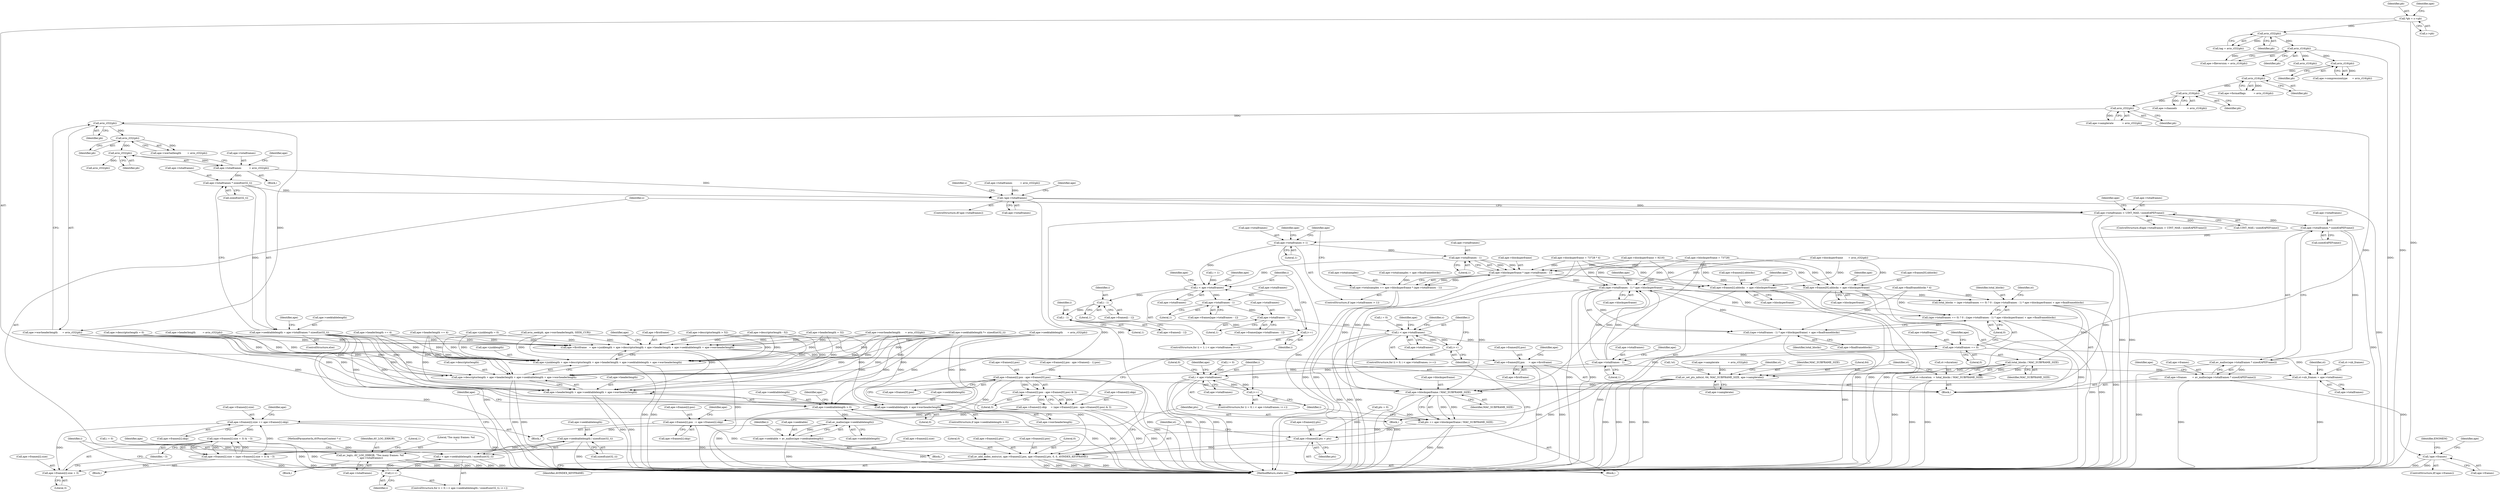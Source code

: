 digraph "0_FFmpeg_8312e3fc9041027a33c8bc667bb99740fdf41dd5@API" {
"1000415" [label="(Call,ape->totalframes * sizeof(int32_t))"];
"1000358" [label="(Call,ape->totalframes          = avio_rl32(pb))"];
"1000362" [label="(Call,avio_rl32(pb))"];
"1000356" [label="(Call,avio_rl32(pb))"];
"1000350" [label="(Call,avio_rl32(pb))"];
"1000344" [label="(Call,avio_rl32(pb))"];
"1000338" [label="(Call,avio_rl16(pb))"];
"1000332" [label="(Call,avio_rl16(pb))"];
"1000326" [label="(Call,avio_rl16(pb))"];
"1000153" [label="(Call,avio_rl16(pb))"];
"1000136" [label="(Call,avio_rl32(pb))"];
"1000113" [label="(Call,*pb = s->pb)"];
"1000411" [label="(Call,ape->seektablelength = ape->totalframes * sizeof(int32_t))"];
"1000558" [label="(Call,ape->firstframe   = ape->junklength + ape->descriptorlength + ape->headerlength + ape->seektablelength + ape->wavheaderlength)"];
"1000649" [label="(Call,ape->frames[0].pos     = ape->firstframe)"];
"1000752" [label="(Call,ape->frames[i].pos - ape->frames[0].pos)"];
"1000751" [label="(Call,(ape->frames[i].pos - ape->frames[0].pos) & 3)"];
"1000743" [label="(Call,ape->frames[i].skip     = (ape->frames[i].pos - ape->frames[0].pos) & 3)"];
"1000821" [label="(Call,ape->frames[i].pos  -= ape->frames[i].skip)"];
"1001093" [label="(Call,av_add_index_entry(st, ape->frames[i].pos, ape->frames[i].pts, 0, 0, AVINDEX_KEYFRAME))"];
"1000836" [label="(Call,ape->frames[i].size += ape->frames[i].skip)"];
"1000859" [label="(Call,(ape->frames[i].size + 3) & ~3)"];
"1000851" [label="(Call,ape->frames[i].size = (ape->frames[i].size + 3) & ~3)"];
"1000860" [label="(Call,ape->frames[i].size + 3)"];
"1000562" [label="(Call,ape->junklength + ape->descriptorlength + ape->headerlength + ape->seektablelength + ape->wavheaderlength)"];
"1000566" [label="(Call,ape->descriptorlength + ape->headerlength + ape->seektablelength + ape->wavheaderlength)"];
"1000570" [label="(Call,ape->headerlength + ape->seektablelength + ape->wavheaderlength)"];
"1000574" [label="(Call,ape->seektablelength + ape->wavheaderlength)"];
"1000613" [label="(Call,ape->seektablelength > 0)"];
"1000623" [label="(Call,av_malloc(ape->seektablelength))"];
"1000619" [label="(Call,ape->seektable = av_malloc(ape->seektablelength))"];
"1000633" [label="(Call,ape->seektablelength / sizeof(uint32_t))"];
"1000631" [label="(Call,i < ape->seektablelength / sizeof(uint32_t))"];
"1000639" [label="(Call,i++)"];
"1000507" [label="(Call,!ape->totalframes)"];
"1000520" [label="(Call,ape->totalframes > UINT_MAX / sizeof(APEFrame))"];
"1000529" [label="(Call,av_log(s, AV_LOG_ERROR, \"Too many frames: %d\n\", ape->totalframes))"];
"1000544" [label="(Call,ape->totalframes * sizeof(APEFrame))"];
"1000543" [label="(Call,av_malloc(ape->totalframes * sizeof(APEFrame)))"];
"1000539" [label="(Call,ape->frames       = av_malloc(ape->totalframes * sizeof(APEFrame)))"];
"1000551" [label="(Call,!ape->frames)"];
"1000594" [label="(Call,ape->totalframes > 1)"];
"1000607" [label="(Call,ape->totalframes - 1)"];
"1000603" [label="(Call,ape->blocksperframe * (ape->totalframes - 1))"];
"1000599" [label="(Call,ape->totalsamples += ape->blocksperframe * (ape->totalframes - 1))"];
"1000660" [label="(Call,ape->frames[0].nblocks = ape->blocksperframe)"];
"1000705" [label="(Call,ape->frames[i].nblocks  = ape->blocksperframe)"];
"1000924" [label="(Call,(ape->totalframes - 1) * ape->blocksperframe)"];
"1000914" [label="(Call,total_blocks = (ape->totalframes == 0) ? 0 : ((ape->totalframes - 1) * ape->blocksperframe) + ape->finalframeblocks)"];
"1001011" [label="(Call,total_blocks / MAC_SUBFRAME_SIZE)"];
"1001007" [label="(Call,st->duration  = total_blocks / MAC_SUBFRAME_SIZE)"];
"1001014" [label="(Call,av_set_pts_info(st, 64, MAC_SUBFRAME_SIZE, ape->samplerate))"];
"1001114" [label="(Call,ape->blocksperframe / MAC_SUBFRAME_SIZE)"];
"1001112" [label="(Call,pts += ape->blocksperframe / MAC_SUBFRAME_SIZE)"];
"1001084" [label="(Call,ape->frames[i].pts = pts)"];
"1000916" [label="(Call,(ape->totalframes == 0) ? 0 : ((ape->totalframes - 1) * ape->blocksperframe) + ape->finalframeblocks)"];
"1000923" [label="(Call,((ape->totalframes - 1) * ape->blocksperframe) + ape->finalframeblocks)"];
"1000684" [label="(Call,i < ape->totalframes)"];
"1000722" [label="(Call,i - 1)"];
"1000739" [label="(Call,i - 1)"];
"1000689" [label="(Call,i++)"];
"1000774" [label="(Call,ape->totalframes - 1)"];
"1000791" [label="(Call,ape->totalframes - 1)"];
"1000804" [label="(Call,i < ape->totalframes)"];
"1000809" [label="(Call,i++)"];
"1000917" [label="(Call,ape->totalframes == 0)"];
"1000925" [label="(Call,ape->totalframes - 1)"];
"1000995" [label="(Call,st->nb_frames = ape->totalframes)"];
"1001076" [label="(Call,i < ape->totalframes)"];
"1001081" [label="(Call,i++)"];
"1000326" [label="(Call,avio_rl16(pb))"];
"1000311" [label="(Block,)"];
"1000930" [label="(Call,ape->blocksperframe)"];
"1000362" [label="(Call,avio_rl32(pb))"];
"1000741" [label="(Literal,1)"];
"1000522" [label="(Identifier,ape)"];
"1000681" [label="(Call,i = 1)"];
"1000137" [label="(Identifier,pb)"];
"1000212" [label="(Call,ape->seektablelength      = avio_rl32(pb))"];
"1000618" [label="(Block,)"];
"1000530" [label="(Identifier,s)"];
"1001112" [label="(Call,pts += ape->blocksperframe / MAC_SUBFRAME_SIZE)"];
"1000381" [label="(Call,ape->headerlength += 4)"];
"1000661" [label="(Call,ape->frames[0].nblocks)"];
"1000696" [label="(Identifier,ape)"];
"1001120" [label="(Literal,0)"];
"1001094" [label="(Identifier,st)"];
"1001072" [label="(ControlStructure,for (i = 0; i < ape->totalframes; i++))"];
"1001073" [label="(Call,i = 0)"];
"1000855" [label="(Identifier,ape)"];
"1000861" [label="(Call,ape->frames[i].size)"];
"1000346" [label="(Call,ape->wavheaderlength      = avio_rl32(pb))"];
"1000548" [label="(Call,sizeof(APEFrame))"];
"1000909" [label="(Call,!st)"];
"1001069" [label="(Call,pts = 0)"];
"1000404" [label="(Call,ape->seektablelength *= sizeof(int32_t))"];
"1000664" [label="(Identifier,ape)"];
"1000726" [label="(Call,ape->frames[i].pos - ape->frames[i - 1].pos)"];
"1000410" [label="(ControlStructure,else)"];
"1000608" [label="(Call,ape->totalframes)"];
"1000724" [label="(Literal,1)"];
"1000344" [label="(Call,avio_rl32(pb))"];
"1000690" [label="(Identifier,i)"];
"1000541" [label="(Identifier,ape)"];
"1000304" [label="(Call,ape->samplerate           = avio_rl32(pb))"];
"1000753" [label="(Call,ape->frames[i].pos)"];
"1001085" [label="(Call,ape->frames[i].pts)"];
"1001078" [label="(Call,ape->totalframes)"];
"1000780" [label="(Call,ape->finalframeblocks * 4)"];
"1000822" [label="(Call,ape->frames[i].pos)"];
"1000578" [label="(Call,ape->wavheaderlength)"];
"1000634" [label="(Call,ape->seektablelength)"];
"1000154" [label="(Identifier,pb)"];
"1000115" [label="(Call,s->pb)"];
"1000533" [label="(Call,ape->totalframes)"];
"1000571" [label="(Call,ape->headerlength)"];
"1000801" [label="(Call,i = 0)"];
"1000114" [label="(Identifier,pb)"];
"1000639" [label="(Call,i++)"];
"1001012" [label="(Identifier,total_blocks)"];
"1000821" [label="(Call,ape->frames[i].pos  -= ape->frames[i].skip)"];
"1001102" [label="(Call,ape->frames[i].pts)"];
"1000356" [label="(Call,avio_rl32(pb))"];
"1000800" [label="(ControlStructure,for (i = 0; i < ape->totalframes; i++))"];
"1000328" [label="(Call,ape->formatflags          = avio_rl16(pb))"];
"1000675" [label="(Identifier,ape)"];
"1000352" [label="(Call,ape->wavtaillength        = avio_rl32(pb))"];
"1001095" [label="(Call,ape->frames[i].pos)"];
"1000456" [label="(Call,ape->blocksperframe = 73728 * 4)"];
"1000924" [label="(Call,(ape->totalframes - 1) * ape->blocksperframe)"];
"1000811" [label="(Block,)"];
"1001024" [label="(Identifier,st)"];
"1001014" [label="(Call,av_set_pts_info(st, 64, MAC_SUBFRAME_SIZE, ape->samplerate))"];
"1000685" [label="(Identifier,i)"];
"1001013" [label="(Identifier,MAC_SUBFRAME_SIZE)"];
"1000772" [label="(Identifier,ape)"];
"1000922" [label="(Literal,0)"];
"1000791" [label="(Call,ape->totalframes - 1)"];
"1000637" [label="(Call,sizeof(uint32_t))"];
"1000923" [label="(Call,((ape->totalframes - 1) * ape->blocksperframe) + ape->finalframeblocks)"];
"1000649" [label="(Call,ape->frames[0].pos     = ape->firstframe)"];
"1000617" [label="(Literal,0)"];
"1000595" [label="(Call,ape->totalframes)"];
"1000929" [label="(Literal,1)"];
"1000593" [label="(ControlStructure,if (ape->totalframes > 1))"];
"1000334" [label="(Call,ape->channels             = avio_rl16(pb))"];
"1001081" [label="(Call,i++)"];
"1000603" [label="(Call,ape->blocksperframe * (ape->totalframes - 1))"];
"1000256" [label="(Call,ape->descriptorlength - 52)"];
"1000513" [label="(Identifier,s)"];
"1000206" [label="(Call,ape->headerlength         = avio_rl32(pb))"];
"1000752" [label="(Call,ape->frames[i].pos - ape->frames[0].pos)"];
"1000760" [label="(Call,ape->frames[0].pos)"];
"1000653" [label="(Identifier,ape)"];
"1000837" [label="(Call,ape->frames[i].size)"];
"1000109" [label="(MethodParameterIn,AVFormatContext * s)"];
"1001118" [label="(Identifier,MAC_SUBFRAME_SIZE)"];
"1001113" [label="(Identifier,pts)"];
"1000340" [label="(Call,ape->samplerate           = avio_rl32(pb))"];
"1000120" [label="(Identifier,ape)"];
"1000520" [label="(Call,ape->totalframes > UINT_MAX / sizeof(APEFrame))"];
"1000740" [label="(Identifier,i)"];
"1000787" [label="(Call,ape->frames[ape->totalframes - 1])"];
"1000650" [label="(Call,ape->frames[0].pos)"];
"1000136" [label="(Call,avio_rl32(pb))"];
"1000816" [label="(Identifier,ape)"];
"1001011" [label="(Call,total_blocks / MAC_SUBFRAME_SIZE)"];
"1000575" [label="(Call,ape->seektablelength)"];
"1001008" [label="(Call,st->duration)"];
"1000631" [label="(Call,i < ape->seektablelength / sizeof(uint32_t))"];
"1000918" [label="(Call,ape->totalframes)"];
"1000488" [label="(Call,ape->blocksperframe = 9216)"];
"1001092" [label="(Identifier,pts)"];
"1000557" [label="(Identifier,ENOMEM)"];
"1000917" [label="(Call,ape->totalframes == 0)"];
"1000544" [label="(Call,ape->totalframes * sizeof(APEFrame))"];
"1001076" [label="(Call,i < ape->totalframes)"];
"1000805" [label="(Identifier,i)"];
"1000836" [label="(Call,ape->frames[i].size += ape->frames[i].skip)"];
"1000925" [label="(Call,ape->totalframes - 1)"];
"1000852" [label="(Call,ape->frames[i].size)"];
"1000149" [label="(Call,ape->fileversion = avio_rl16(pb))"];
"1000869" [label="(Identifier,~3)"];
"1000619" [label="(Call,ape->seektable = av_malloc(ape->seektablelength))"];
"1001018" [label="(Call,ape->samplerate)"];
"1000933" [label="(Call,ape->finalframeblocks)"];
"1000614" [label="(Call,ape->seektablelength)"];
"1000778" [label="(Literal,1)"];
"1000644" [label="(Identifier,ape)"];
"1000558" [label="(Call,ape->firstframe   = ape->junklength + ape->descriptorlength + ape->headerlength + ape->seektablelength + ape->wavheaderlength)"];
"1000607" [label="(Call,ape->totalframes - 1)"];
"1000624" [label="(Call,ape->seektablelength)"];
"1000351" [label="(Identifier,pb)"];
"1000521" [label="(Call,ape->totalframes)"];
"1000926" [label="(Call,ape->totalframes)"];
"1000914" [label="(Call,total_blocks = (ape->totalframes == 0) ? 0 : ((ape->totalframes - 1) * ape->blocksperframe) + ape->finalframeblocks)"];
"1000482" [label="(Call,ape->blocksperframe = 73728)"];
"1000859" [label="(Call,(ape->frames[i].size + 3) & ~3)"];
"1000586" [label="(Call,ape->totalsamples = ape->finalframeblocks)"];
"1000345" [label="(Identifier,pb)"];
"1001114" [label="(Call,ape->blocksperframe / MAC_SUBFRAME_SIZE)"];
"1001007" [label="(Call,st->duration  = total_blocks / MAC_SUBFRAME_SIZE)"];
"1000804" [label="(Call,i < ape->totalframes)"];
"1000767" [label="(Literal,3)"];
"1000540" [label="(Call,ape->frames)"];
"1000810" [label="(Identifier,i)"];
"1000531" [label="(Identifier,AV_LOG_ERROR)"];
"1000629" [label="(Identifier,i)"];
"1000249" [label="(Call,ape->descriptorlength > 52)"];
"1000545" [label="(Call,ape->totalframes)"];
"1000600" [label="(Call,ape->totalsamples)"];
"1000840" [label="(Identifier,ape)"];
"1000553" [label="(Identifier,ape)"];
"1000604" [label="(Call,ape->blocksperframe)"];
"1000111" [label="(Block,)"];
"1000934" [label="(Identifier,ape)"];
"1001115" [label="(Call,ape->blocksperframe)"];
"1001004" [label="(Identifier,st)"];
"1000529" [label="(Call,av_log(s, AV_LOG_ERROR, \"Too many frames: %d\n\", ape->totalframes))"];
"1000574" [label="(Call,ape->seektablelength + ape->wavheaderlength)"];
"1000359" [label="(Call,ape->totalframes)"];
"1001083" [label="(Block,)"];
"1000538" [label="(Literal,1)"];
"1000915" [label="(Identifier,total_blocks)"];
"1000995" [label="(Call,st->nb_frames = ape->totalframes)"];
"1000829" [label="(Call,ape->frames[i].skip)"];
"1000722" [label="(Call,i - 1)"];
"1000939" [label="(Identifier,st)"];
"1000792" [label="(Call,ape->totalframes)"];
"1000795" [label="(Literal,1)"];
"1000744" [label="(Call,ape->frames[i].skip)"];
"1000621" [label="(Identifier,ape)"];
"1000611" [label="(Literal,1)"];
"1000153" [label="(Call,avio_rl16(pb))"];
"1000860" [label="(Call,ape->frames[i].size + 3)"];
"1000996" [label="(Call,st->nb_frames)"];
"1000567" [label="(Call,ape->descriptorlength)"];
"1000539" [label="(Call,ape->frames       = av_malloc(ape->totalframes * sizeof(APEFrame)))"];
"1000560" [label="(Identifier,ape)"];
"1000706" [label="(Call,ape->frames[i].nblocks)"];
"1000931" [label="(Identifier,ape)"];
"1000532" [label="(Literal,\"Too many frames: %d\n\")"];
"1000613" [label="(Call,ape->seektablelength > 0)"];
"1001015" [label="(Identifier,st)"];
"1000623" [label="(Call,av_malloc(ape->seektablelength))"];
"1000809" [label="(Call,i++)"];
"1000999" [label="(Call,ape->totalframes)"];
"1000563" [label="(Call,ape->junklength)"];
"1000713" [label="(Call,ape->blocksperframe)"];
"1001077" [label="(Identifier,i)"];
"1000338" [label="(Call,avio_rl16(pb))"];
"1000507" [label="(Call,!ape->totalframes)"];
"1001111" [label="(Identifier,AVINDEX_KEYFRAME)"];
"1000358" [label="(Call,ape->totalframes          = avio_rl32(pb))"];
"1000368" [label="(Call,avio_rl32(pb))"];
"1000134" [label="(Call,tag = avio_rl32(pb))"];
"1000274" [label="(Call,ape->blocksperframe       = avio_rl32(pb))"];
"1000689" [label="(Call,i++)"];
"1000684" [label="(Call,i < ape->totalframes)"];
"1000524" [label="(Call,UINT_MAX / sizeof(APEFrame))"];
"1000657" [label="(Call,ape->firstframe)"];
"1000317" [label="(Call,ape->headerlength = 32)"];
"1000705" [label="(Call,ape->frames[i].nblocks  = ape->blocksperframe)"];
"1000601" [label="(Identifier,ape)"];
"1000543" [label="(Call,av_malloc(ape->totalframes * sizeof(APEFrame)))"];
"1000774" [label="(Call,ape->totalframes - 1)"];
"1000686" [label="(Call,ape->totalframes)"];
"1000916" [label="(Call,(ape->totalframes == 0) ? 0 : ((ape->totalframes - 1) * ape->blocksperframe) + ape->finalframeblocks)"];
"1000680" [label="(ControlStructure,for (i = 1; i < ape->totalframes; i++))"];
"1000519" [label="(ControlStructure,if(ape->totalframes > UINT_MAX / sizeof(APEFrame)))"];
"1000612" [label="(ControlStructure,if (ape->seektablelength > 0))"];
"1000327" [label="(Identifier,pb)"];
"1001084" [label="(Call,ape->frames[i].pts = pts)"];
"1000198" [label="(Call,avio_rl16(pb))"];
"1000562" [label="(Call,ape->junklength + ape->descriptorlength + ape->headerlength + ape->seektablelength + ape->wavheaderlength)"];
"1000559" [label="(Call,ape->firstframe)"];
"1000691" [label="(Block,)"];
"1001017" [label="(Identifier,MAC_SUBFRAME_SIZE)"];
"1000500" [label="(Call,avio_seek(pb, ape->wavheaderlength, SEEK_CUR))"];
"1000633" [label="(Call,ape->seektablelength / sizeof(uint32_t))"];
"1000570" [label="(Call,ape->headerlength + ape->seektablelength + ape->wavheaderlength)"];
"1000718" [label="(Call,ape->frames[i - 1])"];
"1000739" [label="(Call,i - 1)"];
"1000411" [label="(Call,ape->seektablelength = ape->totalframes * sizeof(int32_t))"];
"1000552" [label="(Call,ape->frames)"];
"1000424" [label="(Identifier,ape)"];
"1000627" [label="(ControlStructure,for (i = 0; i < ape->seektablelength / sizeof(uint32_t); i++))"];
"1000416" [label="(Call,ape->totalframes)"];
"1000332" [label="(Call,avio_rl16(pb))"];
"1000868" [label="(Literal,3)"];
"1000628" [label="(Call,i = 0)"];
"1000660" [label="(Call,ape->frames[0].nblocks = ape->blocksperframe)"];
"1000775" [label="(Call,ape->totalframes)"];
"1000851" [label="(Call,ape->frames[i].size = (ape->frames[i].size + 3) & ~3)"];
"1000286" [label="(Call,ape->totalframes          = avio_rl32(pb))"];
"1001093" [label="(Call,av_add_index_entry(st, ape->frames[i].pos, ape->frames[i].pts, 0, 0, AVINDEX_KEYFRAME))"];
"1000113" [label="(Call,*pb = s->pb)"];
"1000871" [label="(Identifier,s)"];
"1000751" [label="(Call,(ape->frames[i].pos - ape->frames[0].pos) & 3)"];
"1000599" [label="(Call,ape->totalsamples += ape->blocksperframe * (ape->totalframes - 1))"];
"1000743" [label="(Call,ape->frames[i].skip     = (ape->frames[i].pos - ape->frames[0].pos) & 3)"];
"1000820" [label="(Block,)"];
"1000735" [label="(Call,ape->frames[i - 1])"];
"1000312" [label="(Call,ape->descriptorlength = 0)"];
"1000419" [label="(Call,sizeof(int32_t))"];
"1000129" [label="(Call,ape->junklength = 0)"];
"1001088" [label="(Identifier,ape)"];
"1000508" [label="(Call,ape->totalframes)"];
"1000632" [label="(Identifier,i)"];
"1000927" [label="(Identifier,ape)"];
"1000506" [label="(ControlStructure,if(!ape->totalframes))"];
"1000322" [label="(Call,ape->compressiontype      = avio_rl16(pb))"];
"1001016" [label="(Literal,64)"];
"1000723" [label="(Identifier,i)"];
"1000350" [label="(Call,avio_rl32(pb))"];
"1000551" [label="(Call,!ape->frames)"];
"1001082" [label="(Identifier,i)"];
"1000399" [label="(Call,ape->headerlength += 4)"];
"1000620" [label="(Call,ape->seektable)"];
"1000528" [label="(Block,)"];
"1000806" [label="(Call,ape->totalframes)"];
"1000921" [label="(Literal,0)"];
"1000550" [label="(ControlStructure,if(!ape->frames))"];
"1000598" [label="(Literal,1)"];
"1000412" [label="(Call,ape->seektablelength)"];
"1000357" [label="(Identifier,pb)"];
"1000333" [label="(Identifier,pb)"];
"1000218" [label="(Call,ape->wavheaderlength      = avio_rl32(pb))"];
"1000566" [label="(Call,ape->descriptorlength + ape->headerlength + ape->seektablelength + ape->wavheaderlength)"];
"1000339" [label="(Identifier,pb)"];
"1001121" [label="(MethodReturn,static int)"];
"1000415" [label="(Call,ape->totalframes * sizeof(int32_t))"];
"1001109" [label="(Literal,0)"];
"1000640" [label="(Identifier,i)"];
"1000844" [label="(Call,ape->frames[i].skip)"];
"1000668" [label="(Call,ape->blocksperframe)"];
"1000363" [label="(Identifier,pb)"];
"1000615" [label="(Identifier,ape)"];
"1000770" [label="(Call,ape->frames[ape->totalframes - 1])"];
"1000583" [label="(Identifier,ape)"];
"1001110" [label="(Literal,0)"];
"1000366" [label="(Identifier,ape)"];
"1000720" [label="(Identifier,ape)"];
"1000594" [label="(Call,ape->totalframes > 1)"];
"1000415" -> "1000411"  [label="AST: "];
"1000415" -> "1000419"  [label="CFG: "];
"1000416" -> "1000415"  [label="AST: "];
"1000419" -> "1000415"  [label="AST: "];
"1000411" -> "1000415"  [label="CFG: "];
"1000415" -> "1000411"  [label="DDG: "];
"1000358" -> "1000415"  [label="DDG: "];
"1000415" -> "1000507"  [label="DDG: "];
"1000358" -> "1000311"  [label="AST: "];
"1000358" -> "1000362"  [label="CFG: "];
"1000359" -> "1000358"  [label="AST: "];
"1000362" -> "1000358"  [label="AST: "];
"1000366" -> "1000358"  [label="CFG: "];
"1000362" -> "1000358"  [label="DDG: "];
"1000358" -> "1000507"  [label="DDG: "];
"1000362" -> "1000363"  [label="CFG: "];
"1000363" -> "1000362"  [label="AST: "];
"1000356" -> "1000362"  [label="DDG: "];
"1000362" -> "1000368"  [label="DDG: "];
"1000356" -> "1000352"  [label="AST: "];
"1000356" -> "1000357"  [label="CFG: "];
"1000357" -> "1000356"  [label="AST: "];
"1000352" -> "1000356"  [label="CFG: "];
"1000356" -> "1000352"  [label="DDG: "];
"1000350" -> "1000356"  [label="DDG: "];
"1000350" -> "1000346"  [label="AST: "];
"1000350" -> "1000351"  [label="CFG: "];
"1000351" -> "1000350"  [label="AST: "];
"1000346" -> "1000350"  [label="CFG: "];
"1000350" -> "1000346"  [label="DDG: "];
"1000344" -> "1000350"  [label="DDG: "];
"1000344" -> "1000340"  [label="AST: "];
"1000344" -> "1000345"  [label="CFG: "];
"1000345" -> "1000344"  [label="AST: "];
"1000340" -> "1000344"  [label="CFG: "];
"1000344" -> "1000340"  [label="DDG: "];
"1000338" -> "1000344"  [label="DDG: "];
"1000338" -> "1000334"  [label="AST: "];
"1000338" -> "1000339"  [label="CFG: "];
"1000339" -> "1000338"  [label="AST: "];
"1000334" -> "1000338"  [label="CFG: "];
"1000338" -> "1000334"  [label="DDG: "];
"1000332" -> "1000338"  [label="DDG: "];
"1000332" -> "1000328"  [label="AST: "];
"1000332" -> "1000333"  [label="CFG: "];
"1000333" -> "1000332"  [label="AST: "];
"1000328" -> "1000332"  [label="CFG: "];
"1000332" -> "1000328"  [label="DDG: "];
"1000326" -> "1000332"  [label="DDG: "];
"1000326" -> "1000322"  [label="AST: "];
"1000326" -> "1000327"  [label="CFG: "];
"1000327" -> "1000326"  [label="AST: "];
"1000322" -> "1000326"  [label="CFG: "];
"1000326" -> "1000322"  [label="DDG: "];
"1000153" -> "1000326"  [label="DDG: "];
"1000153" -> "1000149"  [label="AST: "];
"1000153" -> "1000154"  [label="CFG: "];
"1000154" -> "1000153"  [label="AST: "];
"1000149" -> "1000153"  [label="CFG: "];
"1000153" -> "1001121"  [label="DDG: "];
"1000153" -> "1000149"  [label="DDG: "];
"1000136" -> "1000153"  [label="DDG: "];
"1000153" -> "1000198"  [label="DDG: "];
"1000136" -> "1000134"  [label="AST: "];
"1000136" -> "1000137"  [label="CFG: "];
"1000137" -> "1000136"  [label="AST: "];
"1000134" -> "1000136"  [label="CFG: "];
"1000136" -> "1001121"  [label="DDG: "];
"1000136" -> "1000134"  [label="DDG: "];
"1000113" -> "1000136"  [label="DDG: "];
"1000113" -> "1000111"  [label="AST: "];
"1000113" -> "1000115"  [label="CFG: "];
"1000114" -> "1000113"  [label="AST: "];
"1000115" -> "1000113"  [label="AST: "];
"1000120" -> "1000113"  [label="CFG: "];
"1000113" -> "1001121"  [label="DDG: "];
"1000411" -> "1000410"  [label="AST: "];
"1000412" -> "1000411"  [label="AST: "];
"1000424" -> "1000411"  [label="CFG: "];
"1000411" -> "1001121"  [label="DDG: "];
"1000411" -> "1001121"  [label="DDG: "];
"1000411" -> "1000558"  [label="DDG: "];
"1000411" -> "1000562"  [label="DDG: "];
"1000411" -> "1000566"  [label="DDG: "];
"1000411" -> "1000570"  [label="DDG: "];
"1000411" -> "1000574"  [label="DDG: "];
"1000411" -> "1000613"  [label="DDG: "];
"1000558" -> "1000111"  [label="AST: "];
"1000558" -> "1000562"  [label="CFG: "];
"1000559" -> "1000558"  [label="AST: "];
"1000562" -> "1000558"  [label="AST: "];
"1000583" -> "1000558"  [label="CFG: "];
"1000558" -> "1001121"  [label="DDG: "];
"1000129" -> "1000558"  [label="DDG: "];
"1000312" -> "1000558"  [label="DDG: "];
"1000256" -> "1000558"  [label="DDG: "];
"1000249" -> "1000558"  [label="DDG: "];
"1000317" -> "1000558"  [label="DDG: "];
"1000381" -> "1000558"  [label="DDG: "];
"1000399" -> "1000558"  [label="DDG: "];
"1000206" -> "1000558"  [label="DDG: "];
"1000404" -> "1000558"  [label="DDG: "];
"1000212" -> "1000558"  [label="DDG: "];
"1000218" -> "1000558"  [label="DDG: "];
"1000346" -> "1000558"  [label="DDG: "];
"1000500" -> "1000558"  [label="DDG: "];
"1000558" -> "1000649"  [label="DDG: "];
"1000649" -> "1000111"  [label="AST: "];
"1000649" -> "1000657"  [label="CFG: "];
"1000650" -> "1000649"  [label="AST: "];
"1000657" -> "1000649"  [label="AST: "];
"1000664" -> "1000649"  [label="CFG: "];
"1000649" -> "1001121"  [label="DDG: "];
"1000649" -> "1001121"  [label="DDG: "];
"1000649" -> "1000752"  [label="DDG: "];
"1000752" -> "1000751"  [label="AST: "];
"1000752" -> "1000760"  [label="CFG: "];
"1000753" -> "1000752"  [label="AST: "];
"1000760" -> "1000752"  [label="AST: "];
"1000767" -> "1000752"  [label="CFG: "];
"1000752" -> "1001121"  [label="DDG: "];
"1000752" -> "1001121"  [label="DDG: "];
"1000752" -> "1000751"  [label="DDG: "];
"1000752" -> "1000751"  [label="DDG: "];
"1000726" -> "1000752"  [label="DDG: "];
"1000752" -> "1000821"  [label="DDG: "];
"1000752" -> "1001093"  [label="DDG: "];
"1000751" -> "1000743"  [label="AST: "];
"1000751" -> "1000767"  [label="CFG: "];
"1000767" -> "1000751"  [label="AST: "];
"1000743" -> "1000751"  [label="CFG: "];
"1000751" -> "1001121"  [label="DDG: "];
"1000751" -> "1000743"  [label="DDG: "];
"1000751" -> "1000743"  [label="DDG: "];
"1000743" -> "1000691"  [label="AST: "];
"1000744" -> "1000743"  [label="AST: "];
"1000690" -> "1000743"  [label="CFG: "];
"1000743" -> "1001121"  [label="DDG: "];
"1000743" -> "1001121"  [label="DDG: "];
"1000743" -> "1000821"  [label="DDG: "];
"1000743" -> "1000836"  [label="DDG: "];
"1000821" -> "1000820"  [label="AST: "];
"1000821" -> "1000829"  [label="CFG: "];
"1000822" -> "1000821"  [label="AST: "];
"1000829" -> "1000821"  [label="AST: "];
"1000840" -> "1000821"  [label="CFG: "];
"1000821" -> "1001121"  [label="DDG: "];
"1000821" -> "1001093"  [label="DDG: "];
"1001093" -> "1001083"  [label="AST: "];
"1001093" -> "1001111"  [label="CFG: "];
"1001094" -> "1001093"  [label="AST: "];
"1001095" -> "1001093"  [label="AST: "];
"1001102" -> "1001093"  [label="AST: "];
"1001109" -> "1001093"  [label="AST: "];
"1001110" -> "1001093"  [label="AST: "];
"1001111" -> "1001093"  [label="AST: "];
"1001113" -> "1001093"  [label="CFG: "];
"1001093" -> "1001121"  [label="DDG: "];
"1001093" -> "1001121"  [label="DDG: "];
"1001093" -> "1001121"  [label="DDG: "];
"1001093" -> "1001121"  [label="DDG: "];
"1001093" -> "1001121"  [label="DDG: "];
"1001014" -> "1001093"  [label="DDG: "];
"1001084" -> "1001093"  [label="DDG: "];
"1000836" -> "1000820"  [label="AST: "];
"1000836" -> "1000844"  [label="CFG: "];
"1000837" -> "1000836"  [label="AST: "];
"1000844" -> "1000836"  [label="AST: "];
"1000855" -> "1000836"  [label="CFG: "];
"1000836" -> "1001121"  [label="DDG: "];
"1000851" -> "1000836"  [label="DDG: "];
"1000836" -> "1000859"  [label="DDG: "];
"1000836" -> "1000860"  [label="DDG: "];
"1000859" -> "1000851"  [label="AST: "];
"1000859" -> "1000869"  [label="CFG: "];
"1000860" -> "1000859"  [label="AST: "];
"1000869" -> "1000859"  [label="AST: "];
"1000851" -> "1000859"  [label="CFG: "];
"1000859" -> "1001121"  [label="DDG: "];
"1000859" -> "1001121"  [label="DDG: "];
"1000859" -> "1000851"  [label="DDG: "];
"1000859" -> "1000851"  [label="DDG: "];
"1000851" -> "1000859"  [label="DDG: "];
"1000851" -> "1000811"  [label="AST: "];
"1000852" -> "1000851"  [label="AST: "];
"1000810" -> "1000851"  [label="CFG: "];
"1000851" -> "1001121"  [label="DDG: "];
"1000851" -> "1001121"  [label="DDG: "];
"1000851" -> "1000860"  [label="DDG: "];
"1000860" -> "1000868"  [label="CFG: "];
"1000861" -> "1000860"  [label="AST: "];
"1000868" -> "1000860"  [label="AST: "];
"1000869" -> "1000860"  [label="CFG: "];
"1000562" -> "1000566"  [label="CFG: "];
"1000563" -> "1000562"  [label="AST: "];
"1000566" -> "1000562"  [label="AST: "];
"1000562" -> "1001121"  [label="DDG: "];
"1000562" -> "1001121"  [label="DDG: "];
"1000129" -> "1000562"  [label="DDG: "];
"1000312" -> "1000562"  [label="DDG: "];
"1000256" -> "1000562"  [label="DDG: "];
"1000249" -> "1000562"  [label="DDG: "];
"1000317" -> "1000562"  [label="DDG: "];
"1000381" -> "1000562"  [label="DDG: "];
"1000399" -> "1000562"  [label="DDG: "];
"1000206" -> "1000562"  [label="DDG: "];
"1000404" -> "1000562"  [label="DDG: "];
"1000212" -> "1000562"  [label="DDG: "];
"1000218" -> "1000562"  [label="DDG: "];
"1000346" -> "1000562"  [label="DDG: "];
"1000500" -> "1000562"  [label="DDG: "];
"1000566" -> "1000570"  [label="CFG: "];
"1000567" -> "1000566"  [label="AST: "];
"1000570" -> "1000566"  [label="AST: "];
"1000566" -> "1001121"  [label="DDG: "];
"1000566" -> "1001121"  [label="DDG: "];
"1000312" -> "1000566"  [label="DDG: "];
"1000256" -> "1000566"  [label="DDG: "];
"1000249" -> "1000566"  [label="DDG: "];
"1000317" -> "1000566"  [label="DDG: "];
"1000381" -> "1000566"  [label="DDG: "];
"1000399" -> "1000566"  [label="DDG: "];
"1000206" -> "1000566"  [label="DDG: "];
"1000404" -> "1000566"  [label="DDG: "];
"1000212" -> "1000566"  [label="DDG: "];
"1000218" -> "1000566"  [label="DDG: "];
"1000346" -> "1000566"  [label="DDG: "];
"1000500" -> "1000566"  [label="DDG: "];
"1000570" -> "1000574"  [label="CFG: "];
"1000571" -> "1000570"  [label="AST: "];
"1000574" -> "1000570"  [label="AST: "];
"1000570" -> "1001121"  [label="DDG: "];
"1000570" -> "1001121"  [label="DDG: "];
"1000317" -> "1000570"  [label="DDG: "];
"1000381" -> "1000570"  [label="DDG: "];
"1000399" -> "1000570"  [label="DDG: "];
"1000206" -> "1000570"  [label="DDG: "];
"1000404" -> "1000570"  [label="DDG: "];
"1000212" -> "1000570"  [label="DDG: "];
"1000218" -> "1000570"  [label="DDG: "];
"1000346" -> "1000570"  [label="DDG: "];
"1000500" -> "1000570"  [label="DDG: "];
"1000574" -> "1000578"  [label="CFG: "];
"1000575" -> "1000574"  [label="AST: "];
"1000578" -> "1000574"  [label="AST: "];
"1000574" -> "1001121"  [label="DDG: "];
"1000404" -> "1000574"  [label="DDG: "];
"1000212" -> "1000574"  [label="DDG: "];
"1000218" -> "1000574"  [label="DDG: "];
"1000346" -> "1000574"  [label="DDG: "];
"1000500" -> "1000574"  [label="DDG: "];
"1000613" -> "1000612"  [label="AST: "];
"1000613" -> "1000617"  [label="CFG: "];
"1000614" -> "1000613"  [label="AST: "];
"1000617" -> "1000613"  [label="AST: "];
"1000621" -> "1000613"  [label="CFG: "];
"1000653" -> "1000613"  [label="CFG: "];
"1000613" -> "1001121"  [label="DDG: "];
"1000613" -> "1001121"  [label="DDG: "];
"1000404" -> "1000613"  [label="DDG: "];
"1000212" -> "1000613"  [label="DDG: "];
"1000613" -> "1000623"  [label="DDG: "];
"1000623" -> "1000619"  [label="AST: "];
"1000623" -> "1000624"  [label="CFG: "];
"1000624" -> "1000623"  [label="AST: "];
"1000619" -> "1000623"  [label="CFG: "];
"1000623" -> "1000619"  [label="DDG: "];
"1000623" -> "1000633"  [label="DDG: "];
"1000619" -> "1000618"  [label="AST: "];
"1000620" -> "1000619"  [label="AST: "];
"1000629" -> "1000619"  [label="CFG: "];
"1000619" -> "1001121"  [label="DDG: "];
"1000619" -> "1001121"  [label="DDG: "];
"1000633" -> "1000631"  [label="AST: "];
"1000633" -> "1000637"  [label="CFG: "];
"1000634" -> "1000633"  [label="AST: "];
"1000637" -> "1000633"  [label="AST: "];
"1000631" -> "1000633"  [label="CFG: "];
"1000633" -> "1001121"  [label="DDG: "];
"1000633" -> "1000631"  [label="DDG: "];
"1000631" -> "1000627"  [label="AST: "];
"1000632" -> "1000631"  [label="AST: "];
"1000644" -> "1000631"  [label="CFG: "];
"1000653" -> "1000631"  [label="CFG: "];
"1000631" -> "1001121"  [label="DDG: "];
"1000631" -> "1001121"  [label="DDG: "];
"1000628" -> "1000631"  [label="DDG: "];
"1000639" -> "1000631"  [label="DDG: "];
"1000631" -> "1000639"  [label="DDG: "];
"1000639" -> "1000627"  [label="AST: "];
"1000639" -> "1000640"  [label="CFG: "];
"1000640" -> "1000639"  [label="AST: "];
"1000632" -> "1000639"  [label="CFG: "];
"1000507" -> "1000506"  [label="AST: "];
"1000507" -> "1000508"  [label="CFG: "];
"1000508" -> "1000507"  [label="AST: "];
"1000513" -> "1000507"  [label="CFG: "];
"1000522" -> "1000507"  [label="CFG: "];
"1000507" -> "1001121"  [label="DDG: "];
"1000507" -> "1001121"  [label="DDG: "];
"1000286" -> "1000507"  [label="DDG: "];
"1000507" -> "1000520"  [label="DDG: "];
"1000520" -> "1000519"  [label="AST: "];
"1000520" -> "1000524"  [label="CFG: "];
"1000521" -> "1000520"  [label="AST: "];
"1000524" -> "1000520"  [label="AST: "];
"1000530" -> "1000520"  [label="CFG: "];
"1000541" -> "1000520"  [label="CFG: "];
"1000520" -> "1001121"  [label="DDG: "];
"1000520" -> "1001121"  [label="DDG: "];
"1000524" -> "1000520"  [label="DDG: "];
"1000520" -> "1000529"  [label="DDG: "];
"1000520" -> "1000544"  [label="DDG: "];
"1000529" -> "1000528"  [label="AST: "];
"1000529" -> "1000533"  [label="CFG: "];
"1000530" -> "1000529"  [label="AST: "];
"1000531" -> "1000529"  [label="AST: "];
"1000532" -> "1000529"  [label="AST: "];
"1000533" -> "1000529"  [label="AST: "];
"1000538" -> "1000529"  [label="CFG: "];
"1000529" -> "1001121"  [label="DDG: "];
"1000529" -> "1001121"  [label="DDG: "];
"1000529" -> "1001121"  [label="DDG: "];
"1000529" -> "1001121"  [label="DDG: "];
"1000109" -> "1000529"  [label="DDG: "];
"1000544" -> "1000543"  [label="AST: "];
"1000544" -> "1000548"  [label="CFG: "];
"1000545" -> "1000544"  [label="AST: "];
"1000548" -> "1000544"  [label="AST: "];
"1000543" -> "1000544"  [label="CFG: "];
"1000544" -> "1001121"  [label="DDG: "];
"1000544" -> "1000543"  [label="DDG: "];
"1000544" -> "1000594"  [label="DDG: "];
"1000543" -> "1000539"  [label="AST: "];
"1000539" -> "1000543"  [label="CFG: "];
"1000543" -> "1001121"  [label="DDG: "];
"1000543" -> "1000539"  [label="DDG: "];
"1000539" -> "1000111"  [label="AST: "];
"1000540" -> "1000539"  [label="AST: "];
"1000553" -> "1000539"  [label="CFG: "];
"1000539" -> "1001121"  [label="DDG: "];
"1000539" -> "1000551"  [label="DDG: "];
"1000551" -> "1000550"  [label="AST: "];
"1000551" -> "1000552"  [label="CFG: "];
"1000552" -> "1000551"  [label="AST: "];
"1000557" -> "1000551"  [label="CFG: "];
"1000560" -> "1000551"  [label="CFG: "];
"1000551" -> "1001121"  [label="DDG: "];
"1000551" -> "1001121"  [label="DDG: "];
"1000594" -> "1000593"  [label="AST: "];
"1000594" -> "1000598"  [label="CFG: "];
"1000595" -> "1000594"  [label="AST: "];
"1000598" -> "1000594"  [label="AST: "];
"1000601" -> "1000594"  [label="CFG: "];
"1000615" -> "1000594"  [label="CFG: "];
"1000594" -> "1001121"  [label="DDG: "];
"1000594" -> "1000607"  [label="DDG: "];
"1000594" -> "1000684"  [label="DDG: "];
"1000607" -> "1000603"  [label="AST: "];
"1000607" -> "1000611"  [label="CFG: "];
"1000608" -> "1000607"  [label="AST: "];
"1000611" -> "1000607"  [label="AST: "];
"1000603" -> "1000607"  [label="CFG: "];
"1000607" -> "1000603"  [label="DDG: "];
"1000607" -> "1000603"  [label="DDG: "];
"1000607" -> "1000684"  [label="DDG: "];
"1000603" -> "1000599"  [label="AST: "];
"1000604" -> "1000603"  [label="AST: "];
"1000599" -> "1000603"  [label="CFG: "];
"1000603" -> "1000599"  [label="DDG: "];
"1000603" -> "1000599"  [label="DDG: "];
"1000482" -> "1000603"  [label="DDG: "];
"1000456" -> "1000603"  [label="DDG: "];
"1000488" -> "1000603"  [label="DDG: "];
"1000274" -> "1000603"  [label="DDG: "];
"1000603" -> "1000660"  [label="DDG: "];
"1000603" -> "1000705"  [label="DDG: "];
"1000603" -> "1000924"  [label="DDG: "];
"1000603" -> "1001114"  [label="DDG: "];
"1000599" -> "1000593"  [label="AST: "];
"1000600" -> "1000599"  [label="AST: "];
"1000615" -> "1000599"  [label="CFG: "];
"1000599" -> "1001121"  [label="DDG: "];
"1000599" -> "1001121"  [label="DDG: "];
"1000586" -> "1000599"  [label="DDG: "];
"1000660" -> "1000111"  [label="AST: "];
"1000660" -> "1000668"  [label="CFG: "];
"1000661" -> "1000660"  [label="AST: "];
"1000668" -> "1000660"  [label="AST: "];
"1000675" -> "1000660"  [label="CFG: "];
"1000660" -> "1001121"  [label="DDG: "];
"1000660" -> "1001121"  [label="DDG: "];
"1000482" -> "1000660"  [label="DDG: "];
"1000456" -> "1000660"  [label="DDG: "];
"1000488" -> "1000660"  [label="DDG: "];
"1000274" -> "1000660"  [label="DDG: "];
"1000705" -> "1000691"  [label="AST: "];
"1000705" -> "1000713"  [label="CFG: "];
"1000706" -> "1000705"  [label="AST: "];
"1000713" -> "1000705"  [label="AST: "];
"1000720" -> "1000705"  [label="CFG: "];
"1000705" -> "1001121"  [label="DDG: "];
"1000705" -> "1001121"  [label="DDG: "];
"1000482" -> "1000705"  [label="DDG: "];
"1000456" -> "1000705"  [label="DDG: "];
"1000488" -> "1000705"  [label="DDG: "];
"1000274" -> "1000705"  [label="DDG: "];
"1000924" -> "1000923"  [label="AST: "];
"1000924" -> "1000930"  [label="CFG: "];
"1000925" -> "1000924"  [label="AST: "];
"1000930" -> "1000924"  [label="AST: "];
"1000934" -> "1000924"  [label="CFG: "];
"1000924" -> "1001121"  [label="DDG: "];
"1000924" -> "1001121"  [label="DDG: "];
"1000924" -> "1000914"  [label="DDG: "];
"1000924" -> "1000914"  [label="DDG: "];
"1000924" -> "1000916"  [label="DDG: "];
"1000924" -> "1000916"  [label="DDG: "];
"1000924" -> "1000923"  [label="DDG: "];
"1000924" -> "1000923"  [label="DDG: "];
"1000925" -> "1000924"  [label="DDG: "];
"1000925" -> "1000924"  [label="DDG: "];
"1000482" -> "1000924"  [label="DDG: "];
"1000456" -> "1000924"  [label="DDG: "];
"1000488" -> "1000924"  [label="DDG: "];
"1000274" -> "1000924"  [label="DDG: "];
"1000924" -> "1001114"  [label="DDG: "];
"1000914" -> "1000111"  [label="AST: "];
"1000914" -> "1000916"  [label="CFG: "];
"1000915" -> "1000914"  [label="AST: "];
"1000916" -> "1000914"  [label="AST: "];
"1000939" -> "1000914"  [label="CFG: "];
"1000914" -> "1001121"  [label="DDG: "];
"1000780" -> "1000914"  [label="DDG: "];
"1000914" -> "1001011"  [label="DDG: "];
"1001011" -> "1001007"  [label="AST: "];
"1001011" -> "1001013"  [label="CFG: "];
"1001012" -> "1001011"  [label="AST: "];
"1001013" -> "1001011"  [label="AST: "];
"1001007" -> "1001011"  [label="CFG: "];
"1001011" -> "1001121"  [label="DDG: "];
"1001011" -> "1001007"  [label="DDG: "];
"1001011" -> "1001007"  [label="DDG: "];
"1001011" -> "1001014"  [label="DDG: "];
"1001007" -> "1000111"  [label="AST: "];
"1001008" -> "1001007"  [label="AST: "];
"1001015" -> "1001007"  [label="CFG: "];
"1001007" -> "1001121"  [label="DDG: "];
"1001007" -> "1001121"  [label="DDG: "];
"1001014" -> "1000111"  [label="AST: "];
"1001014" -> "1001018"  [label="CFG: "];
"1001015" -> "1001014"  [label="AST: "];
"1001016" -> "1001014"  [label="AST: "];
"1001017" -> "1001014"  [label="AST: "];
"1001018" -> "1001014"  [label="AST: "];
"1001024" -> "1001014"  [label="CFG: "];
"1001014" -> "1001121"  [label="DDG: "];
"1001014" -> "1001121"  [label="DDG: "];
"1001014" -> "1001121"  [label="DDG: "];
"1001014" -> "1001121"  [label="DDG: "];
"1000909" -> "1001014"  [label="DDG: "];
"1000304" -> "1001014"  [label="DDG: "];
"1000340" -> "1001014"  [label="DDG: "];
"1001014" -> "1001114"  [label="DDG: "];
"1001114" -> "1001112"  [label="AST: "];
"1001114" -> "1001118"  [label="CFG: "];
"1001115" -> "1001114"  [label="AST: "];
"1001118" -> "1001114"  [label="AST: "];
"1001112" -> "1001114"  [label="CFG: "];
"1001114" -> "1001121"  [label="DDG: "];
"1001114" -> "1001121"  [label="DDG: "];
"1001114" -> "1001112"  [label="DDG: "];
"1001114" -> "1001112"  [label="DDG: "];
"1000482" -> "1001114"  [label="DDG: "];
"1000456" -> "1001114"  [label="DDG: "];
"1000488" -> "1001114"  [label="DDG: "];
"1000274" -> "1001114"  [label="DDG: "];
"1001112" -> "1001083"  [label="AST: "];
"1001113" -> "1001112"  [label="AST: "];
"1001082" -> "1001112"  [label="CFG: "];
"1001112" -> "1001121"  [label="DDG: "];
"1001112" -> "1001121"  [label="DDG: "];
"1001112" -> "1001084"  [label="DDG: "];
"1001069" -> "1001112"  [label="DDG: "];
"1001084" -> "1001083"  [label="AST: "];
"1001084" -> "1001092"  [label="CFG: "];
"1001085" -> "1001084"  [label="AST: "];
"1001092" -> "1001084"  [label="AST: "];
"1001094" -> "1001084"  [label="CFG: "];
"1001069" -> "1001084"  [label="DDG: "];
"1000916" -> "1000922"  [label="CFG: "];
"1000916" -> "1000923"  [label="CFG: "];
"1000917" -> "1000916"  [label="AST: "];
"1000922" -> "1000916"  [label="AST: "];
"1000923" -> "1000916"  [label="AST: "];
"1000916" -> "1001121"  [label="DDG: "];
"1000916" -> "1001121"  [label="DDG: "];
"1000780" -> "1000916"  [label="DDG: "];
"1000923" -> "1000933"  [label="CFG: "];
"1000933" -> "1000923"  [label="AST: "];
"1000923" -> "1001121"  [label="DDG: "];
"1000923" -> "1001121"  [label="DDG: "];
"1000780" -> "1000923"  [label="DDG: "];
"1000684" -> "1000680"  [label="AST: "];
"1000684" -> "1000686"  [label="CFG: "];
"1000685" -> "1000684"  [label="AST: "];
"1000686" -> "1000684"  [label="AST: "];
"1000696" -> "1000684"  [label="CFG: "];
"1000772" -> "1000684"  [label="CFG: "];
"1000681" -> "1000684"  [label="DDG: "];
"1000689" -> "1000684"  [label="DDG: "];
"1000684" -> "1000722"  [label="DDG: "];
"1000684" -> "1000774"  [label="DDG: "];
"1000722" -> "1000718"  [label="AST: "];
"1000722" -> "1000724"  [label="CFG: "];
"1000723" -> "1000722"  [label="AST: "];
"1000724" -> "1000722"  [label="AST: "];
"1000718" -> "1000722"  [label="CFG: "];
"1000722" -> "1000739"  [label="DDG: "];
"1000739" -> "1000735"  [label="AST: "];
"1000739" -> "1000741"  [label="CFG: "];
"1000740" -> "1000739"  [label="AST: "];
"1000741" -> "1000739"  [label="AST: "];
"1000735" -> "1000739"  [label="CFG: "];
"1000739" -> "1000689"  [label="DDG: "];
"1000689" -> "1000680"  [label="AST: "];
"1000689" -> "1000690"  [label="CFG: "];
"1000690" -> "1000689"  [label="AST: "];
"1000685" -> "1000689"  [label="CFG: "];
"1000774" -> "1000770"  [label="AST: "];
"1000774" -> "1000778"  [label="CFG: "];
"1000775" -> "1000774"  [label="AST: "];
"1000778" -> "1000774"  [label="AST: "];
"1000770" -> "1000774"  [label="CFG: "];
"1000774" -> "1000791"  [label="DDG: "];
"1000791" -> "1000787"  [label="AST: "];
"1000791" -> "1000795"  [label="CFG: "];
"1000792" -> "1000791"  [label="AST: "];
"1000795" -> "1000791"  [label="AST: "];
"1000787" -> "1000791"  [label="CFG: "];
"1000791" -> "1000804"  [label="DDG: "];
"1000804" -> "1000800"  [label="AST: "];
"1000804" -> "1000806"  [label="CFG: "];
"1000805" -> "1000804"  [label="AST: "];
"1000806" -> "1000804"  [label="AST: "];
"1000816" -> "1000804"  [label="CFG: "];
"1000871" -> "1000804"  [label="CFG: "];
"1000804" -> "1001121"  [label="DDG: "];
"1000804" -> "1001121"  [label="DDG: "];
"1000804" -> "1001121"  [label="DDG: "];
"1000809" -> "1000804"  [label="DDG: "];
"1000801" -> "1000804"  [label="DDG: "];
"1000804" -> "1000809"  [label="DDG: "];
"1000804" -> "1000917"  [label="DDG: "];
"1000809" -> "1000800"  [label="AST: "];
"1000809" -> "1000810"  [label="CFG: "];
"1000810" -> "1000809"  [label="AST: "];
"1000805" -> "1000809"  [label="CFG: "];
"1000917" -> "1000921"  [label="CFG: "];
"1000918" -> "1000917"  [label="AST: "];
"1000921" -> "1000917"  [label="AST: "];
"1000922" -> "1000917"  [label="CFG: "];
"1000927" -> "1000917"  [label="CFG: "];
"1000917" -> "1000925"  [label="DDG: "];
"1000917" -> "1000995"  [label="DDG: "];
"1000917" -> "1001076"  [label="DDG: "];
"1000925" -> "1000929"  [label="CFG: "];
"1000926" -> "1000925"  [label="AST: "];
"1000929" -> "1000925"  [label="AST: "];
"1000931" -> "1000925"  [label="CFG: "];
"1000925" -> "1000995"  [label="DDG: "];
"1000925" -> "1001076"  [label="DDG: "];
"1000995" -> "1000111"  [label="AST: "];
"1000995" -> "1000999"  [label="CFG: "];
"1000996" -> "1000995"  [label="AST: "];
"1000999" -> "1000995"  [label="AST: "];
"1001004" -> "1000995"  [label="CFG: "];
"1000995" -> "1001121"  [label="DDG: "];
"1001076" -> "1001072"  [label="AST: "];
"1001076" -> "1001078"  [label="CFG: "];
"1001077" -> "1001076"  [label="AST: "];
"1001078" -> "1001076"  [label="AST: "];
"1001088" -> "1001076"  [label="CFG: "];
"1001120" -> "1001076"  [label="CFG: "];
"1001076" -> "1001121"  [label="DDG: "];
"1001076" -> "1001121"  [label="DDG: "];
"1001076" -> "1001121"  [label="DDG: "];
"1001073" -> "1001076"  [label="DDG: "];
"1001081" -> "1001076"  [label="DDG: "];
"1001076" -> "1001081"  [label="DDG: "];
"1001081" -> "1001072"  [label="AST: "];
"1001081" -> "1001082"  [label="CFG: "];
"1001082" -> "1001081"  [label="AST: "];
"1001077" -> "1001081"  [label="CFG: "];
}
